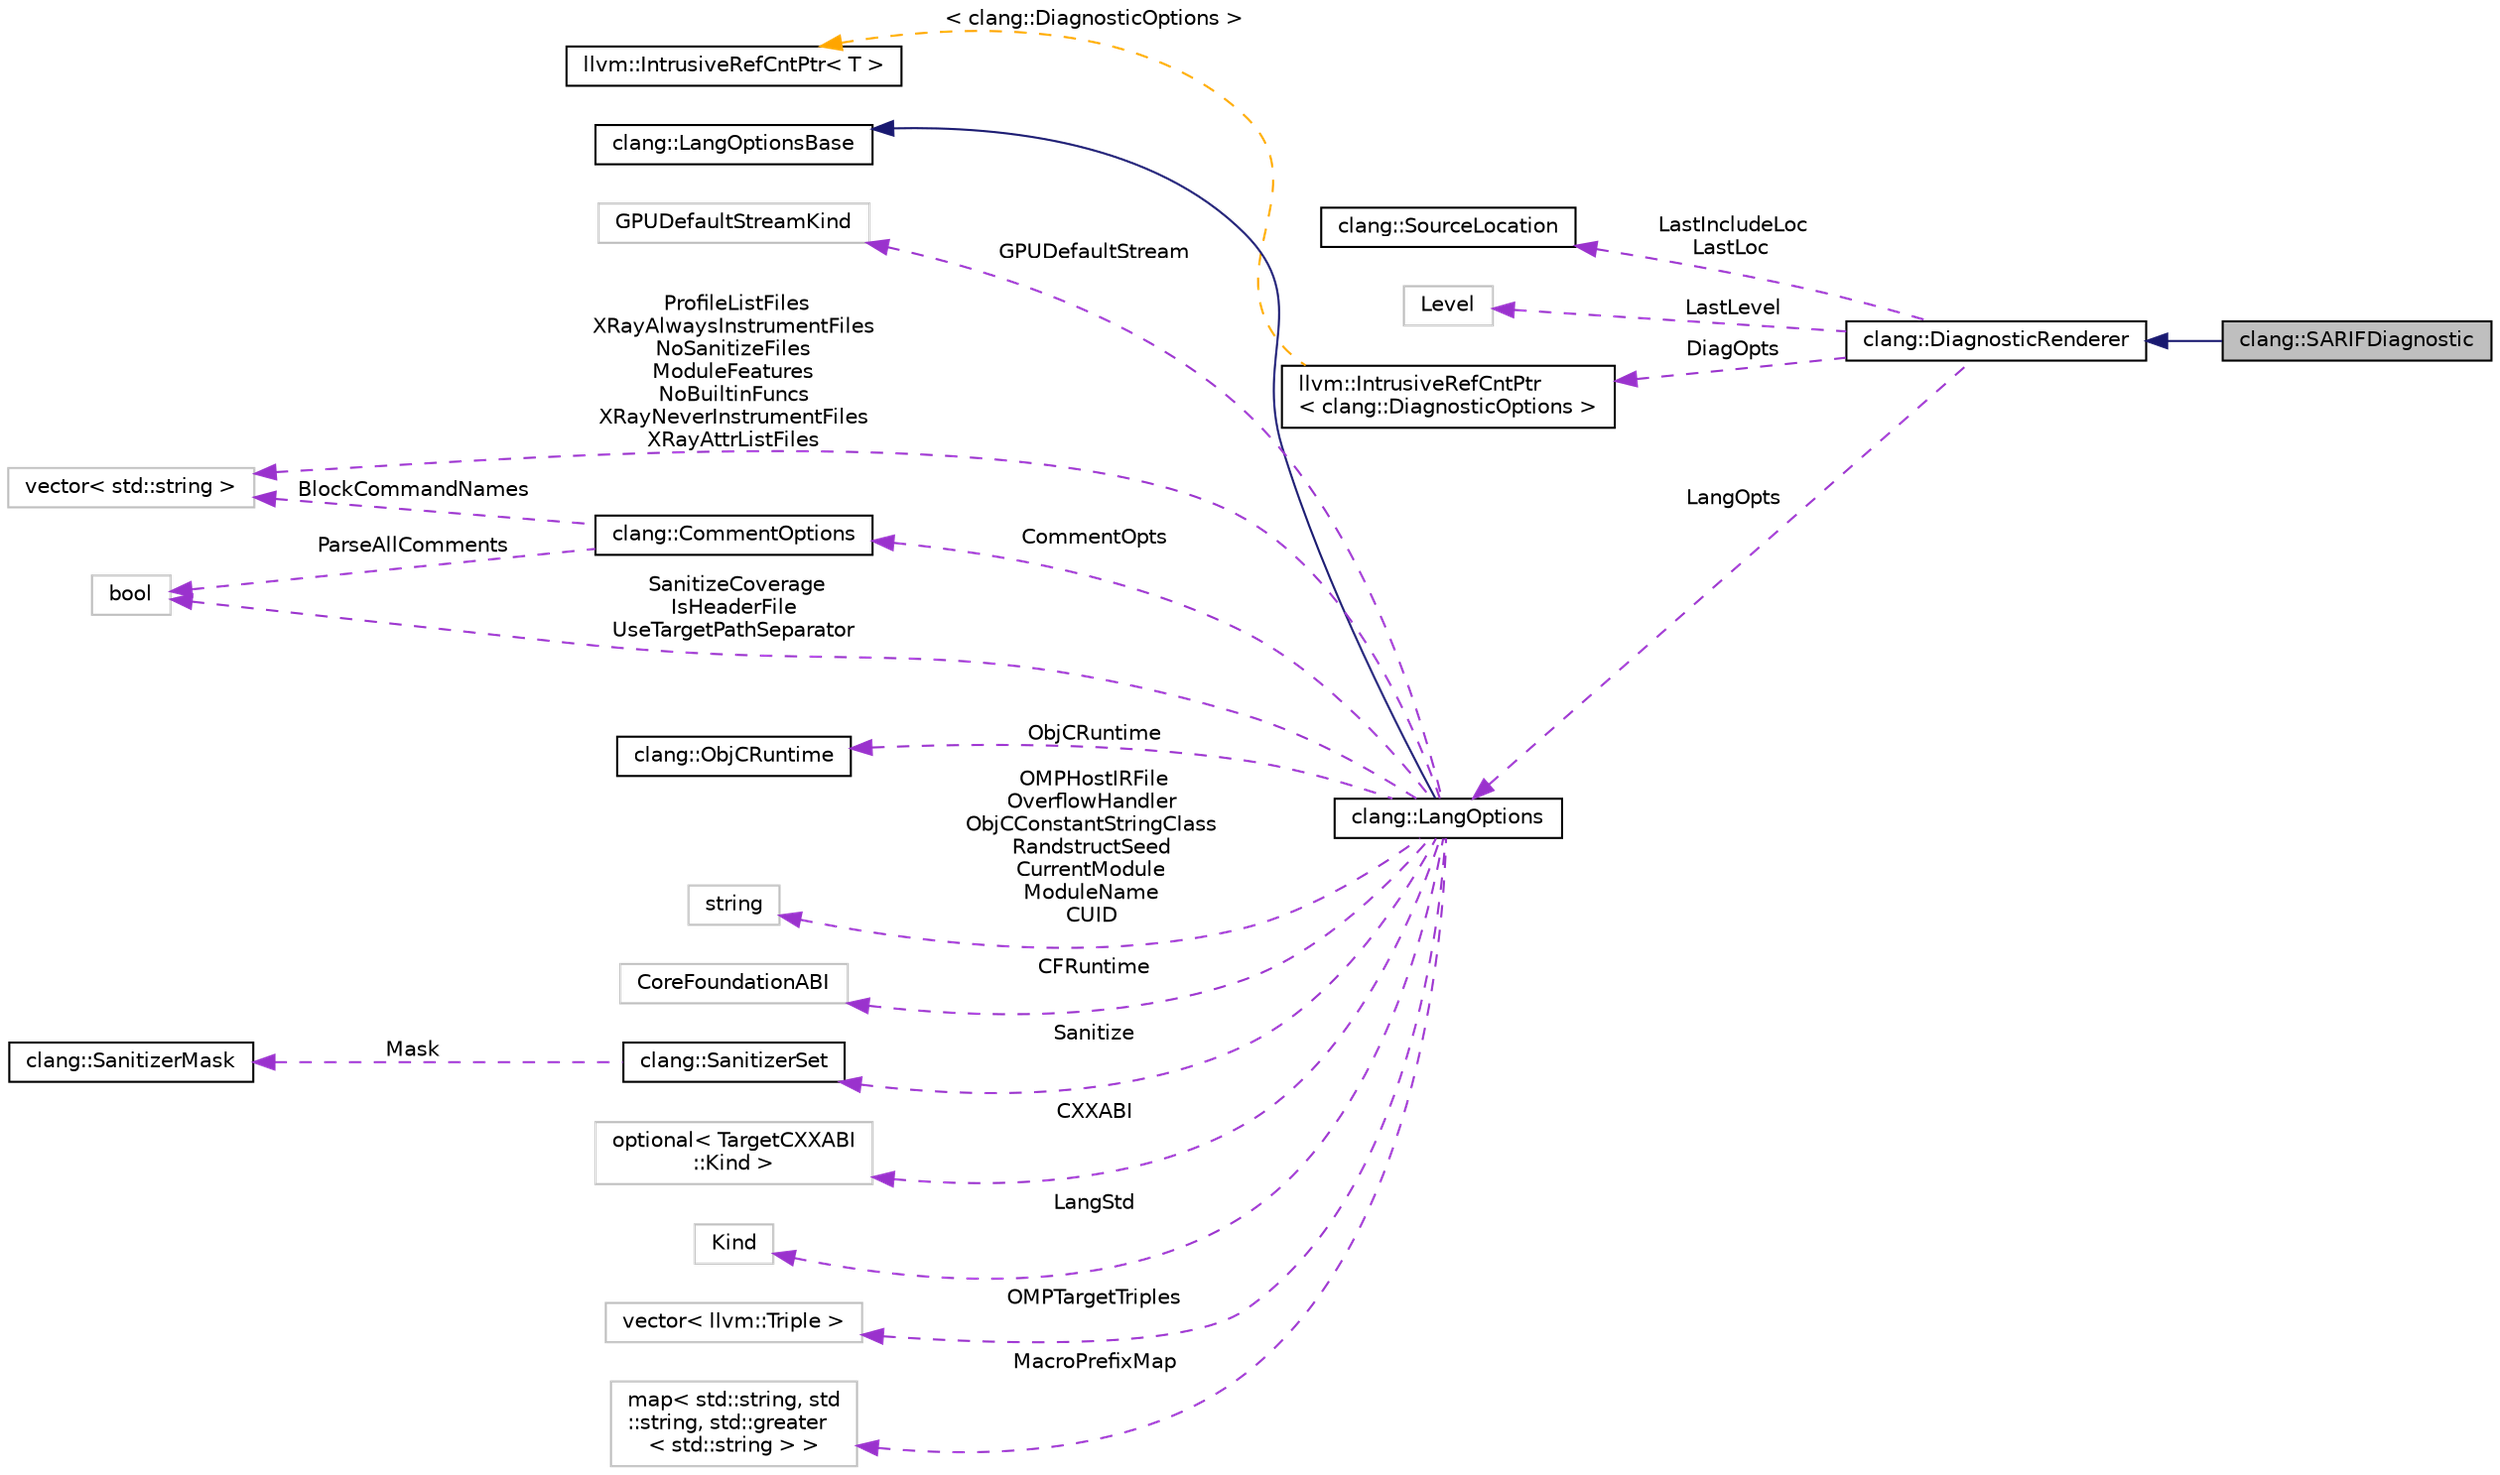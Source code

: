digraph "clang::SARIFDiagnostic"
{
 // LATEX_PDF_SIZE
  bgcolor="transparent";
  edge [fontname="Helvetica",fontsize="10",labelfontname="Helvetica",labelfontsize="10"];
  node [fontname="Helvetica",fontsize="10",shape=record];
  rankdir="LR";
  Node1 [label="clang::SARIFDiagnostic",height=0.2,width=0.4,color="black", fillcolor="grey75", style="filled", fontcolor="black",tooltip=" "];
  Node2 -> Node1 [dir="back",color="midnightblue",fontsize="10",style="solid",fontname="Helvetica"];
  Node2 [label="clang::DiagnosticRenderer",height=0.2,width=0.4,color="black",URL="$classclang_1_1DiagnosticRenderer.html",tooltip="Class to encapsulate the logic for formatting a diagnostic message."];
  Node3 -> Node2 [dir="back",color="darkorchid3",fontsize="10",style="dashed",label=" LastIncludeLoc\nLastLoc" ,fontname="Helvetica"];
  Node3 [label="clang::SourceLocation",height=0.2,width=0.4,color="black",URL="$classclang_1_1SourceLocation.html",tooltip="Encodes a location in the source."];
  Node4 -> Node2 [dir="back",color="darkorchid3",fontsize="10",style="dashed",label=" LastLevel" ,fontname="Helvetica"];
  Node4 [label="Level",height=0.2,width=0.4,color="grey75",tooltip=" "];
  Node5 -> Node2 [dir="back",color="darkorchid3",fontsize="10",style="dashed",label=" DiagOpts" ,fontname="Helvetica"];
  Node5 [label="llvm::IntrusiveRefCntPtr\l\< clang::DiagnosticOptions \>",height=0.2,width=0.4,color="black",URL="$classllvm_1_1IntrusiveRefCntPtr.html",tooltip=" "];
  Node6 -> Node5 [dir="back",color="orange",fontsize="10",style="dashed",label=" \< clang::DiagnosticOptions \>" ,fontname="Helvetica"];
  Node6 [label="llvm::IntrusiveRefCntPtr\< T \>",height=0.2,width=0.4,color="black",URL="$classllvm_1_1IntrusiveRefCntPtr.html",tooltip=" "];
  Node7 -> Node2 [dir="back",color="darkorchid3",fontsize="10",style="dashed",label=" LangOpts" ,fontname="Helvetica"];
  Node7 [label="clang::LangOptions",height=0.2,width=0.4,color="black",URL="$classclang_1_1LangOptions.html",tooltip="Keeps track of the various options that can be enabled, which controls the dialect of C or C++ that i..."];
  Node8 -> Node7 [dir="back",color="midnightblue",fontsize="10",style="solid",fontname="Helvetica"];
  Node8 [label="clang::LangOptionsBase",height=0.2,width=0.4,color="black",URL="$classclang_1_1LangOptionsBase.html",tooltip="Bitfields of LangOptions, split out from LangOptions in order to ensure that this large collection of..."];
  Node9 -> Node7 [dir="back",color="darkorchid3",fontsize="10",style="dashed",label=" GPUDefaultStream" ,fontname="Helvetica"];
  Node9 [label="GPUDefaultStreamKind",height=0.2,width=0.4,color="grey75",tooltip=" "];
  Node10 -> Node7 [dir="back",color="darkorchid3",fontsize="10",style="dashed",label=" ProfileListFiles\nXRayAlwaysInstrumentFiles\nNoSanitizeFiles\nModuleFeatures\nNoBuiltinFuncs\nXRayNeverInstrumentFiles\nXRayAttrListFiles" ,fontname="Helvetica"];
  Node10 [label="vector\< std::string \>",height=0.2,width=0.4,color="grey75",tooltip=" "];
  Node11 -> Node7 [dir="back",color="darkorchid3",fontsize="10",style="dashed",label=" CommentOpts" ,fontname="Helvetica"];
  Node11 [label="clang::CommentOptions",height=0.2,width=0.4,color="black",URL="$structclang_1_1CommentOptions.html",tooltip="Options for controlling comment parsing."];
  Node10 -> Node11 [dir="back",color="darkorchid3",fontsize="10",style="dashed",label=" BlockCommandNames" ,fontname="Helvetica"];
  Node12 -> Node11 [dir="back",color="darkorchid3",fontsize="10",style="dashed",label=" ParseAllComments" ,fontname="Helvetica"];
  Node12 [label="bool",height=0.2,width=0.4,color="grey75",tooltip=" "];
  Node13 -> Node7 [dir="back",color="darkorchid3",fontsize="10",style="dashed",label=" ObjCRuntime" ,fontname="Helvetica"];
  Node13 [label="clang::ObjCRuntime",height=0.2,width=0.4,color="black",URL="$classclang_1_1ObjCRuntime.html",tooltip="The basic abstraction for the target Objective-C runtime."];
  Node14 -> Node7 [dir="back",color="darkorchid3",fontsize="10",style="dashed",label=" OMPHostIRFile\nOverflowHandler\nObjCConstantStringClass\nRandstructSeed\nCurrentModule\nModuleName\nCUID" ,fontname="Helvetica"];
  Node14 [label="string",height=0.2,width=0.4,color="grey75",tooltip=" "];
  Node15 -> Node7 [dir="back",color="darkorchid3",fontsize="10",style="dashed",label=" CFRuntime" ,fontname="Helvetica"];
  Node15 [label="CoreFoundationABI",height=0.2,width=0.4,color="grey75",tooltip=" "];
  Node12 -> Node7 [dir="back",color="darkorchid3",fontsize="10",style="dashed",label=" SanitizeCoverage\nIsHeaderFile\nUseTargetPathSeparator" ,fontname="Helvetica"];
  Node16 -> Node7 [dir="back",color="darkorchid3",fontsize="10",style="dashed",label=" Sanitize" ,fontname="Helvetica"];
  Node16 [label="clang::SanitizerSet",height=0.2,width=0.4,color="black",URL="$structclang_1_1SanitizerSet.html",tooltip=" "];
  Node17 -> Node16 [dir="back",color="darkorchid3",fontsize="10",style="dashed",label=" Mask" ,fontname="Helvetica"];
  Node17 [label="clang::SanitizerMask",height=0.2,width=0.4,color="black",URL="$classclang_1_1SanitizerMask.html",tooltip=" "];
  Node18 -> Node7 [dir="back",color="darkorchid3",fontsize="10",style="dashed",label=" CXXABI" ,fontname="Helvetica"];
  Node18 [label="optional\< TargetCXXABI\l::Kind \>",height=0.2,width=0.4,color="grey75",tooltip=" "];
  Node19 -> Node7 [dir="back",color="darkorchid3",fontsize="10",style="dashed",label=" LangStd" ,fontname="Helvetica"];
  Node19 [label="Kind",height=0.2,width=0.4,color="grey75",tooltip=" "];
  Node20 -> Node7 [dir="back",color="darkorchid3",fontsize="10",style="dashed",label=" OMPTargetTriples" ,fontname="Helvetica"];
  Node20 [label="vector\< llvm::Triple \>",height=0.2,width=0.4,color="grey75",tooltip=" "];
  Node21 -> Node7 [dir="back",color="darkorchid3",fontsize="10",style="dashed",label=" MacroPrefixMap" ,fontname="Helvetica"];
  Node21 [label="map\< std::string, std\l::string, std::greater\l\< std::string \> \>",height=0.2,width=0.4,color="grey75",tooltip=" "];
}

